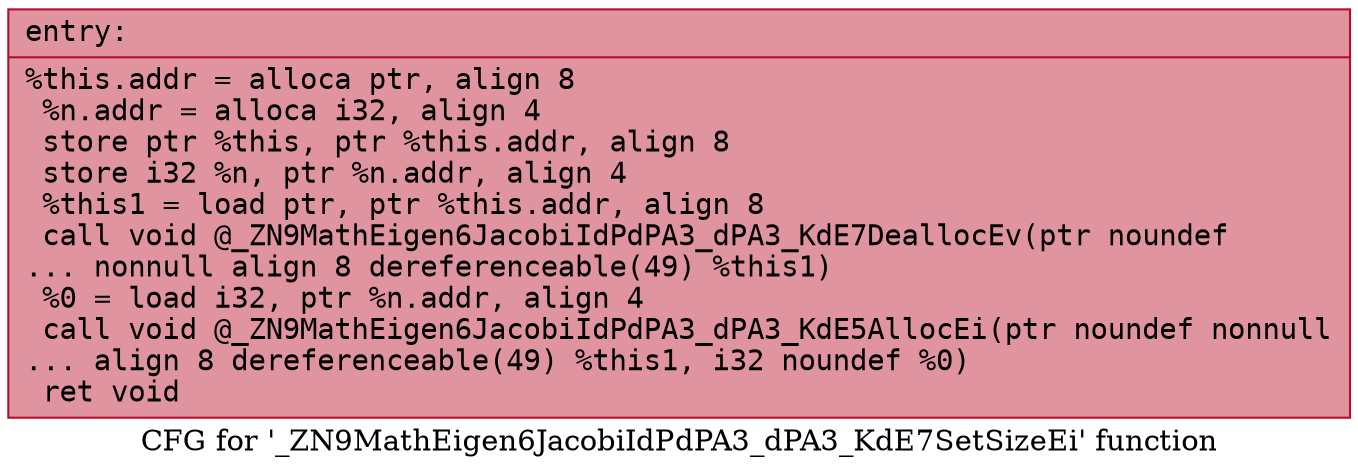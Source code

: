 digraph "CFG for '_ZN9MathEigen6JacobiIdPdPA3_dPA3_KdE7SetSizeEi' function" {
	label="CFG for '_ZN9MathEigen6JacobiIdPdPA3_dPA3_KdE7SetSizeEi' function";

	Node0x560092470dc0 [shape=record,color="#b70d28ff", style=filled, fillcolor="#b70d2870" fontname="Courier",label="{entry:\l|  %this.addr = alloca ptr, align 8\l  %n.addr = alloca i32, align 4\l  store ptr %this, ptr %this.addr, align 8\l  store i32 %n, ptr %n.addr, align 4\l  %this1 = load ptr, ptr %this.addr, align 8\l  call void @_ZN9MathEigen6JacobiIdPdPA3_dPA3_KdE7DeallocEv(ptr noundef\l... nonnull align 8 dereferenceable(49) %this1)\l  %0 = load i32, ptr %n.addr, align 4\l  call void @_ZN9MathEigen6JacobiIdPdPA3_dPA3_KdE5AllocEi(ptr noundef nonnull\l... align 8 dereferenceable(49) %this1, i32 noundef %0)\l  ret void\l}"];
}
